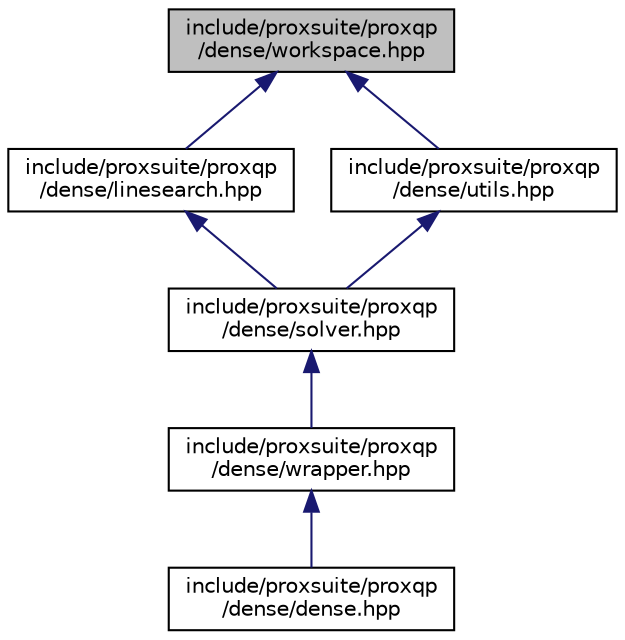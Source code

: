 digraph "include/proxsuite/proxqp/dense/workspace.hpp"
{
 // LATEX_PDF_SIZE
  bgcolor="transparent";
  edge [fontname="Helvetica",fontsize="10",labelfontname="Helvetica",labelfontsize="10"];
  node [fontname="Helvetica",fontsize="10",shape=record];
  Node1 [label="include/proxsuite/proxqp\l/dense/workspace.hpp",height=0.2,width=0.4,color="black", fillcolor="grey75", style="filled", fontcolor="black",tooltip=" "];
  Node1 -> Node2 [dir="back",color="midnightblue",fontsize="10",style="solid",fontname="Helvetica"];
  Node2 [label="include/proxsuite/proxqp\l/dense/linesearch.hpp",height=0.2,width=0.4,color="black",URL="$linesearch_8hpp.html",tooltip=" "];
  Node2 -> Node3 [dir="back",color="midnightblue",fontsize="10",style="solid",fontname="Helvetica"];
  Node3 [label="include/proxsuite/proxqp\l/dense/solver.hpp",height=0.2,width=0.4,color="black",URL="$dense_2solver_8hpp.html",tooltip=" "];
  Node3 -> Node4 [dir="back",color="midnightblue",fontsize="10",style="solid",fontname="Helvetica"];
  Node4 [label="include/proxsuite/proxqp\l/dense/wrapper.hpp",height=0.2,width=0.4,color="black",URL="$dense_2wrapper_8hpp.html",tooltip=" "];
  Node4 -> Node5 [dir="back",color="midnightblue",fontsize="10",style="solid",fontname="Helvetica"];
  Node5 [label="include/proxsuite/proxqp\l/dense/dense.hpp",height=0.2,width=0.4,color="black",URL="$dense_8hpp.html",tooltip=" "];
  Node1 -> Node6 [dir="back",color="midnightblue",fontsize="10",style="solid",fontname="Helvetica"];
  Node6 [label="include/proxsuite/proxqp\l/dense/utils.hpp",height=0.2,width=0.4,color="black",URL="$dense_2utils_8hpp.html",tooltip=" "];
  Node6 -> Node3 [dir="back",color="midnightblue",fontsize="10",style="solid",fontname="Helvetica"];
}
